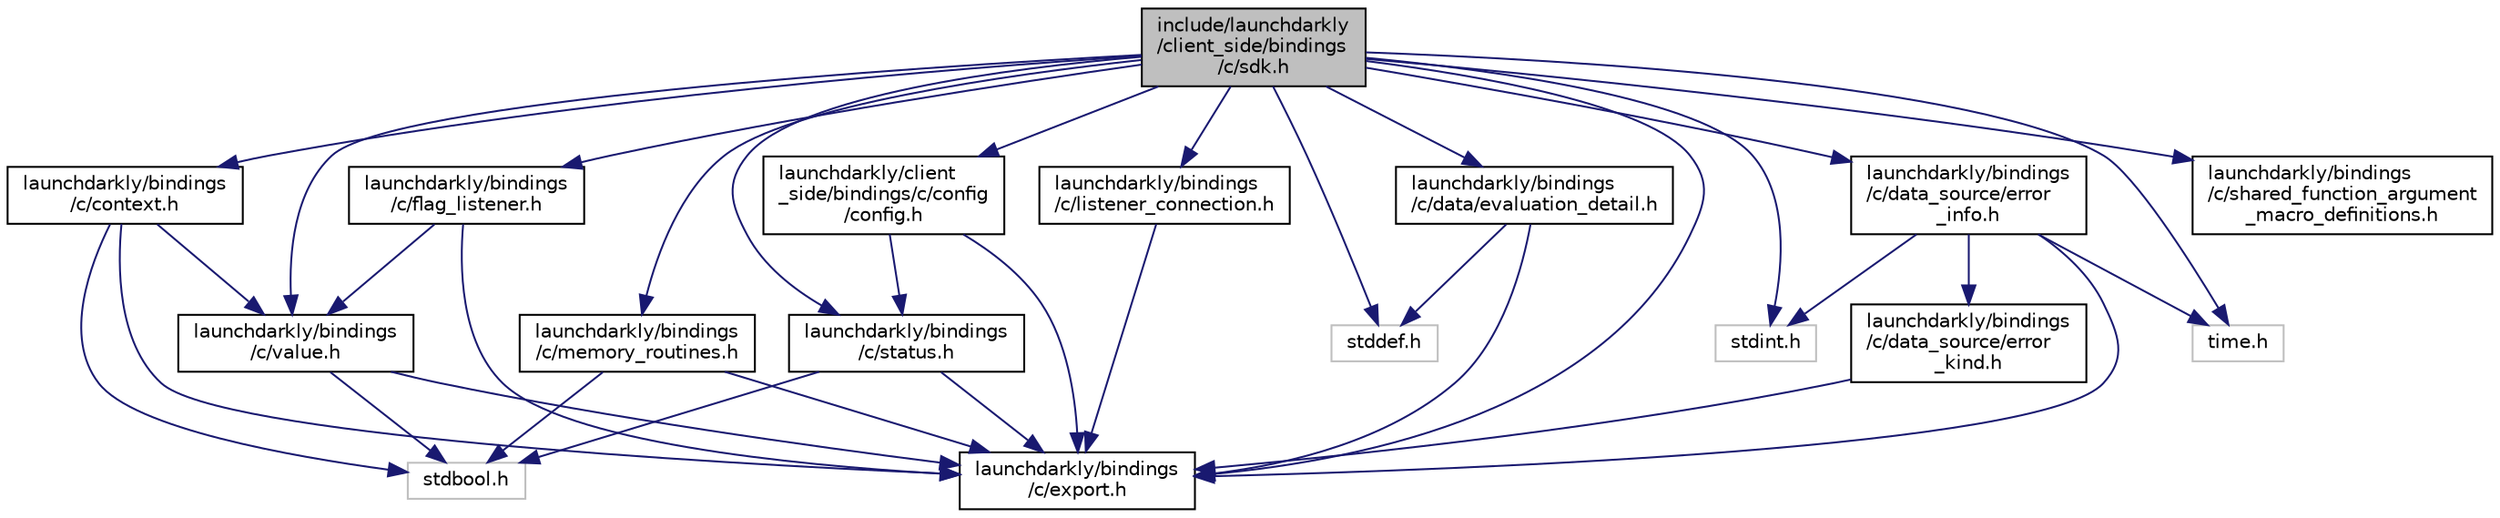 digraph "include/launchdarkly/client_side/bindings/c/sdk.h"
{
 // LATEX_PDF_SIZE
  edge [fontname="Helvetica",fontsize="10",labelfontname="Helvetica",labelfontsize="10"];
  node [fontname="Helvetica",fontsize="10",shape=record];
  Node1 [label="include/launchdarkly\l/client_side/bindings\l/c/sdk.h",height=0.2,width=0.4,color="black", fillcolor="grey75", style="filled", fontcolor="black",tooltip="LaunchDarkly Client-side C Bindings."];
  Node1 -> Node2 [color="midnightblue",fontsize="10",style="solid",fontname="Helvetica"];
  Node2 [label="launchdarkly/client\l_side/bindings/c/config\l/config.h",height=0.2,width=0.4,color="black", fillcolor="white", style="filled",URL="$client-sdk_2include_2launchdarkly_2client__side_2bindings_2c_2config_2config_8h.html",tooltip=" "];
  Node2 -> Node3 [color="midnightblue",fontsize="10",style="solid",fontname="Helvetica"];
  Node3 [label="launchdarkly/bindings\l/c/export.h",height=0.2,width=0.4,color="black", fillcolor="white", style="filled",URL="$export_8h_source.html",tooltip=" "];
  Node2 -> Node4 [color="midnightblue",fontsize="10",style="solid",fontname="Helvetica"];
  Node4 [label="launchdarkly/bindings\l/c/status.h",height=0.2,width=0.4,color="black", fillcolor="white", style="filled",URL="$status_8h.html",tooltip=" "];
  Node4 -> Node3 [color="midnightblue",fontsize="10",style="solid",fontname="Helvetica"];
  Node4 -> Node5 [color="midnightblue",fontsize="10",style="solid",fontname="Helvetica"];
  Node5 [label="stdbool.h",height=0.2,width=0.4,color="grey75", fillcolor="white", style="filled",tooltip=" "];
  Node1 -> Node6 [color="midnightblue",fontsize="10",style="solid",fontname="Helvetica"];
  Node6 [label="launchdarkly/bindings\l/c/context.h",height=0.2,width=0.4,color="black", fillcolor="white", style="filled",URL="$context_8h.html",tooltip=" "];
  Node6 -> Node3 [color="midnightblue",fontsize="10",style="solid",fontname="Helvetica"];
  Node6 -> Node7 [color="midnightblue",fontsize="10",style="solid",fontname="Helvetica"];
  Node7 [label="launchdarkly/bindings\l/c/value.h",height=0.2,width=0.4,color="black", fillcolor="white", style="filled",URL="$value_8h.html",tooltip=" "];
  Node7 -> Node5 [color="midnightblue",fontsize="10",style="solid",fontname="Helvetica"];
  Node7 -> Node3 [color="midnightblue",fontsize="10",style="solid",fontname="Helvetica"];
  Node6 -> Node5 [color="midnightblue",fontsize="10",style="solid",fontname="Helvetica"];
  Node1 -> Node8 [color="midnightblue",fontsize="10",style="solid",fontname="Helvetica"];
  Node8 [label="launchdarkly/bindings\l/c/data/evaluation_detail.h",height=0.2,width=0.4,color="black", fillcolor="white", style="filled",URL="$evaluation__detail_8h.html",tooltip=" "];
  Node8 -> Node3 [color="midnightblue",fontsize="10",style="solid",fontname="Helvetica"];
  Node8 -> Node9 [color="midnightblue",fontsize="10",style="solid",fontname="Helvetica"];
  Node9 [label="stddef.h",height=0.2,width=0.4,color="grey75", fillcolor="white", style="filled",tooltip=" "];
  Node1 -> Node10 [color="midnightblue",fontsize="10",style="solid",fontname="Helvetica"];
  Node10 [label="launchdarkly/bindings\l/c/data_source/error\l_info.h",height=0.2,width=0.4,color="black", fillcolor="white", style="filled",URL="$error__info_8h.html",tooltip="LaunchDarkly Server-side C Bindings for Data Source Error Info."];
  Node10 -> Node11 [color="midnightblue",fontsize="10",style="solid",fontname="Helvetica"];
  Node11 [label="launchdarkly/bindings\l/c/data_source/error\l_kind.h",height=0.2,width=0.4,color="black", fillcolor="white", style="filled",URL="$error__kind_8h.html",tooltip="LaunchDarkly Server-side C Bindings for Data Source Error Kinds."];
  Node11 -> Node3 [color="midnightblue",fontsize="10",style="solid",fontname="Helvetica"];
  Node10 -> Node3 [color="midnightblue",fontsize="10",style="solid",fontname="Helvetica"];
  Node10 -> Node12 [color="midnightblue",fontsize="10",style="solid",fontname="Helvetica"];
  Node12 [label="stdint.h",height=0.2,width=0.4,color="grey75", fillcolor="white", style="filled",tooltip=" "];
  Node10 -> Node13 [color="midnightblue",fontsize="10",style="solid",fontname="Helvetica"];
  Node13 [label="time.h",height=0.2,width=0.4,color="grey75", fillcolor="white", style="filled",tooltip=" "];
  Node1 -> Node3 [color="midnightblue",fontsize="10",style="solid",fontname="Helvetica"];
  Node1 -> Node14 [color="midnightblue",fontsize="10",style="solid",fontname="Helvetica"];
  Node14 [label="launchdarkly/bindings\l/c/flag_listener.h",height=0.2,width=0.4,color="black", fillcolor="white", style="filled",URL="$flag__listener_8h.html",tooltip=" "];
  Node14 -> Node3 [color="midnightblue",fontsize="10",style="solid",fontname="Helvetica"];
  Node14 -> Node7 [color="midnightblue",fontsize="10",style="solid",fontname="Helvetica"];
  Node1 -> Node15 [color="midnightblue",fontsize="10",style="solid",fontname="Helvetica"];
  Node15 [label="launchdarkly/bindings\l/c/listener_connection.h",height=0.2,width=0.4,color="black", fillcolor="white", style="filled",URL="$listener__connection_8h.html",tooltip=" "];
  Node15 -> Node3 [color="midnightblue",fontsize="10",style="solid",fontname="Helvetica"];
  Node1 -> Node16 [color="midnightblue",fontsize="10",style="solid",fontname="Helvetica"];
  Node16 [label="launchdarkly/bindings\l/c/memory_routines.h",height=0.2,width=0.4,color="black", fillcolor="white", style="filled",URL="$memory__routines_8h.html",tooltip=" "];
  Node16 -> Node3 [color="midnightblue",fontsize="10",style="solid",fontname="Helvetica"];
  Node16 -> Node5 [color="midnightblue",fontsize="10",style="solid",fontname="Helvetica"];
  Node1 -> Node17 [color="midnightblue",fontsize="10",style="solid",fontname="Helvetica"];
  Node17 [label="launchdarkly/bindings\l/c/shared_function_argument\l_macro_definitions.h",height=0.2,width=0.4,color="black", fillcolor="white", style="filled",URL="$shared__function__argument__macro__definitions_8h.html",tooltip=" "];
  Node1 -> Node4 [color="midnightblue",fontsize="10",style="solid",fontname="Helvetica"];
  Node1 -> Node7 [color="midnightblue",fontsize="10",style="solid",fontname="Helvetica"];
  Node1 -> Node9 [color="midnightblue",fontsize="10",style="solid",fontname="Helvetica"];
  Node1 -> Node12 [color="midnightblue",fontsize="10",style="solid",fontname="Helvetica"];
  Node1 -> Node13 [color="midnightblue",fontsize="10",style="solid",fontname="Helvetica"];
}
